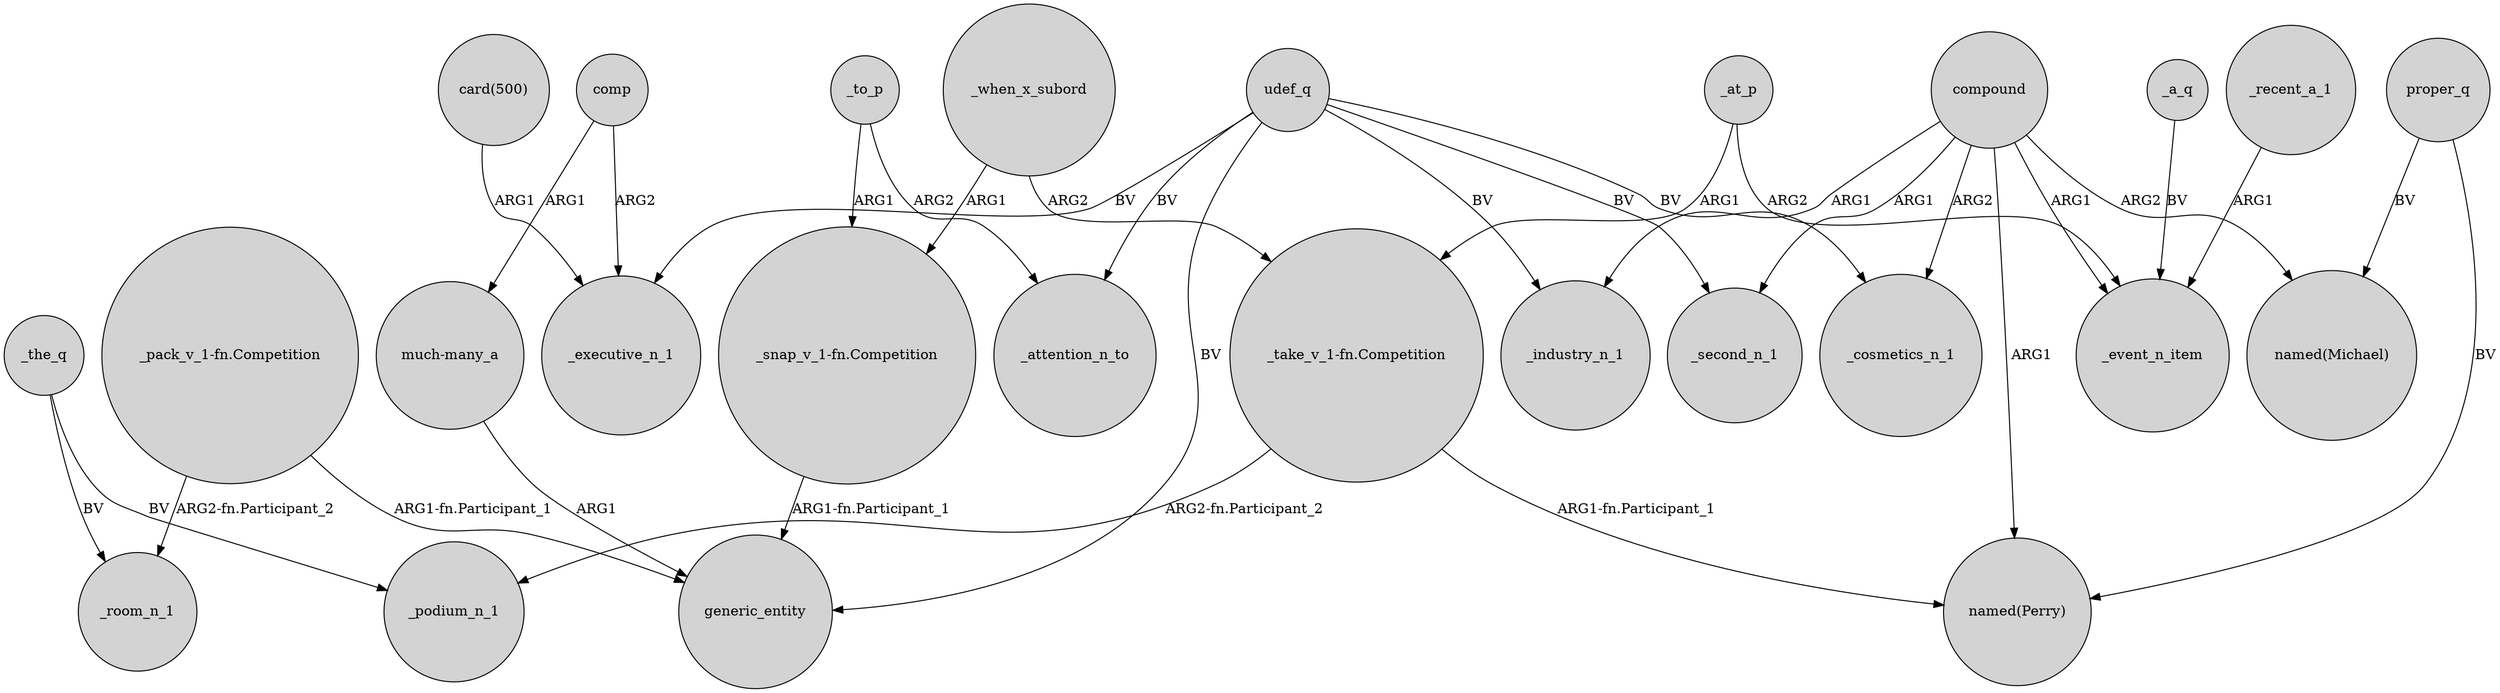 digraph {
	node [shape=circle style=filled]
	"_take_v_1-fn.Competition" -> _podium_n_1 [label="ARG2-fn.Participant_2"]
	_the_q -> _room_n_1 [label=BV]
	"_snap_v_1-fn.Competition" -> generic_entity [label="ARG1-fn.Participant_1"]
	compound -> "named(Michael)" [label=ARG2]
	_recent_a_1 -> _event_n_item [label=ARG1]
	udef_q -> _attention_n_to [label=BV]
	compound -> _cosmetics_n_1 [label=ARG2]
	udef_q -> _second_n_1 [label=BV]
	_the_q -> _podium_n_1 [label=BV]
	_when_x_subord -> "_snap_v_1-fn.Competition" [label=ARG1]
	udef_q -> generic_entity [label=BV]
	proper_q -> "named(Michael)" [label=BV]
	"_pack_v_1-fn.Competition" -> _room_n_1 [label="ARG2-fn.Participant_2"]
	_a_q -> _event_n_item [label=BV]
	"_pack_v_1-fn.Competition" -> generic_entity [label="ARG1-fn.Participant_1"]
	compound -> _industry_n_1 [label=ARG1]
	_at_p -> _event_n_item [label=ARG2]
	comp -> "much-many_a" [label=ARG1]
	udef_q -> _executive_n_1 [label=BV]
	"_take_v_1-fn.Competition" -> "named(Perry)" [label="ARG1-fn.Participant_1"]
	"much-many_a" -> generic_entity [label=ARG1]
	_when_x_subord -> "_take_v_1-fn.Competition" [label=ARG2]
	compound -> "named(Perry)" [label=ARG1]
	compound -> _second_n_1 [label=ARG1]
	comp -> _executive_n_1 [label=ARG2]
	udef_q -> _industry_n_1 [label=BV]
	udef_q -> _cosmetics_n_1 [label=BV]
	proper_q -> "named(Perry)" [label=BV]
	_to_p -> "_snap_v_1-fn.Competition" [label=ARG1]
	"card(500)" -> _executive_n_1 [label=ARG1]
	compound -> _event_n_item [label=ARG1]
	_at_p -> "_take_v_1-fn.Competition" [label=ARG1]
	_to_p -> _attention_n_to [label=ARG2]
}
